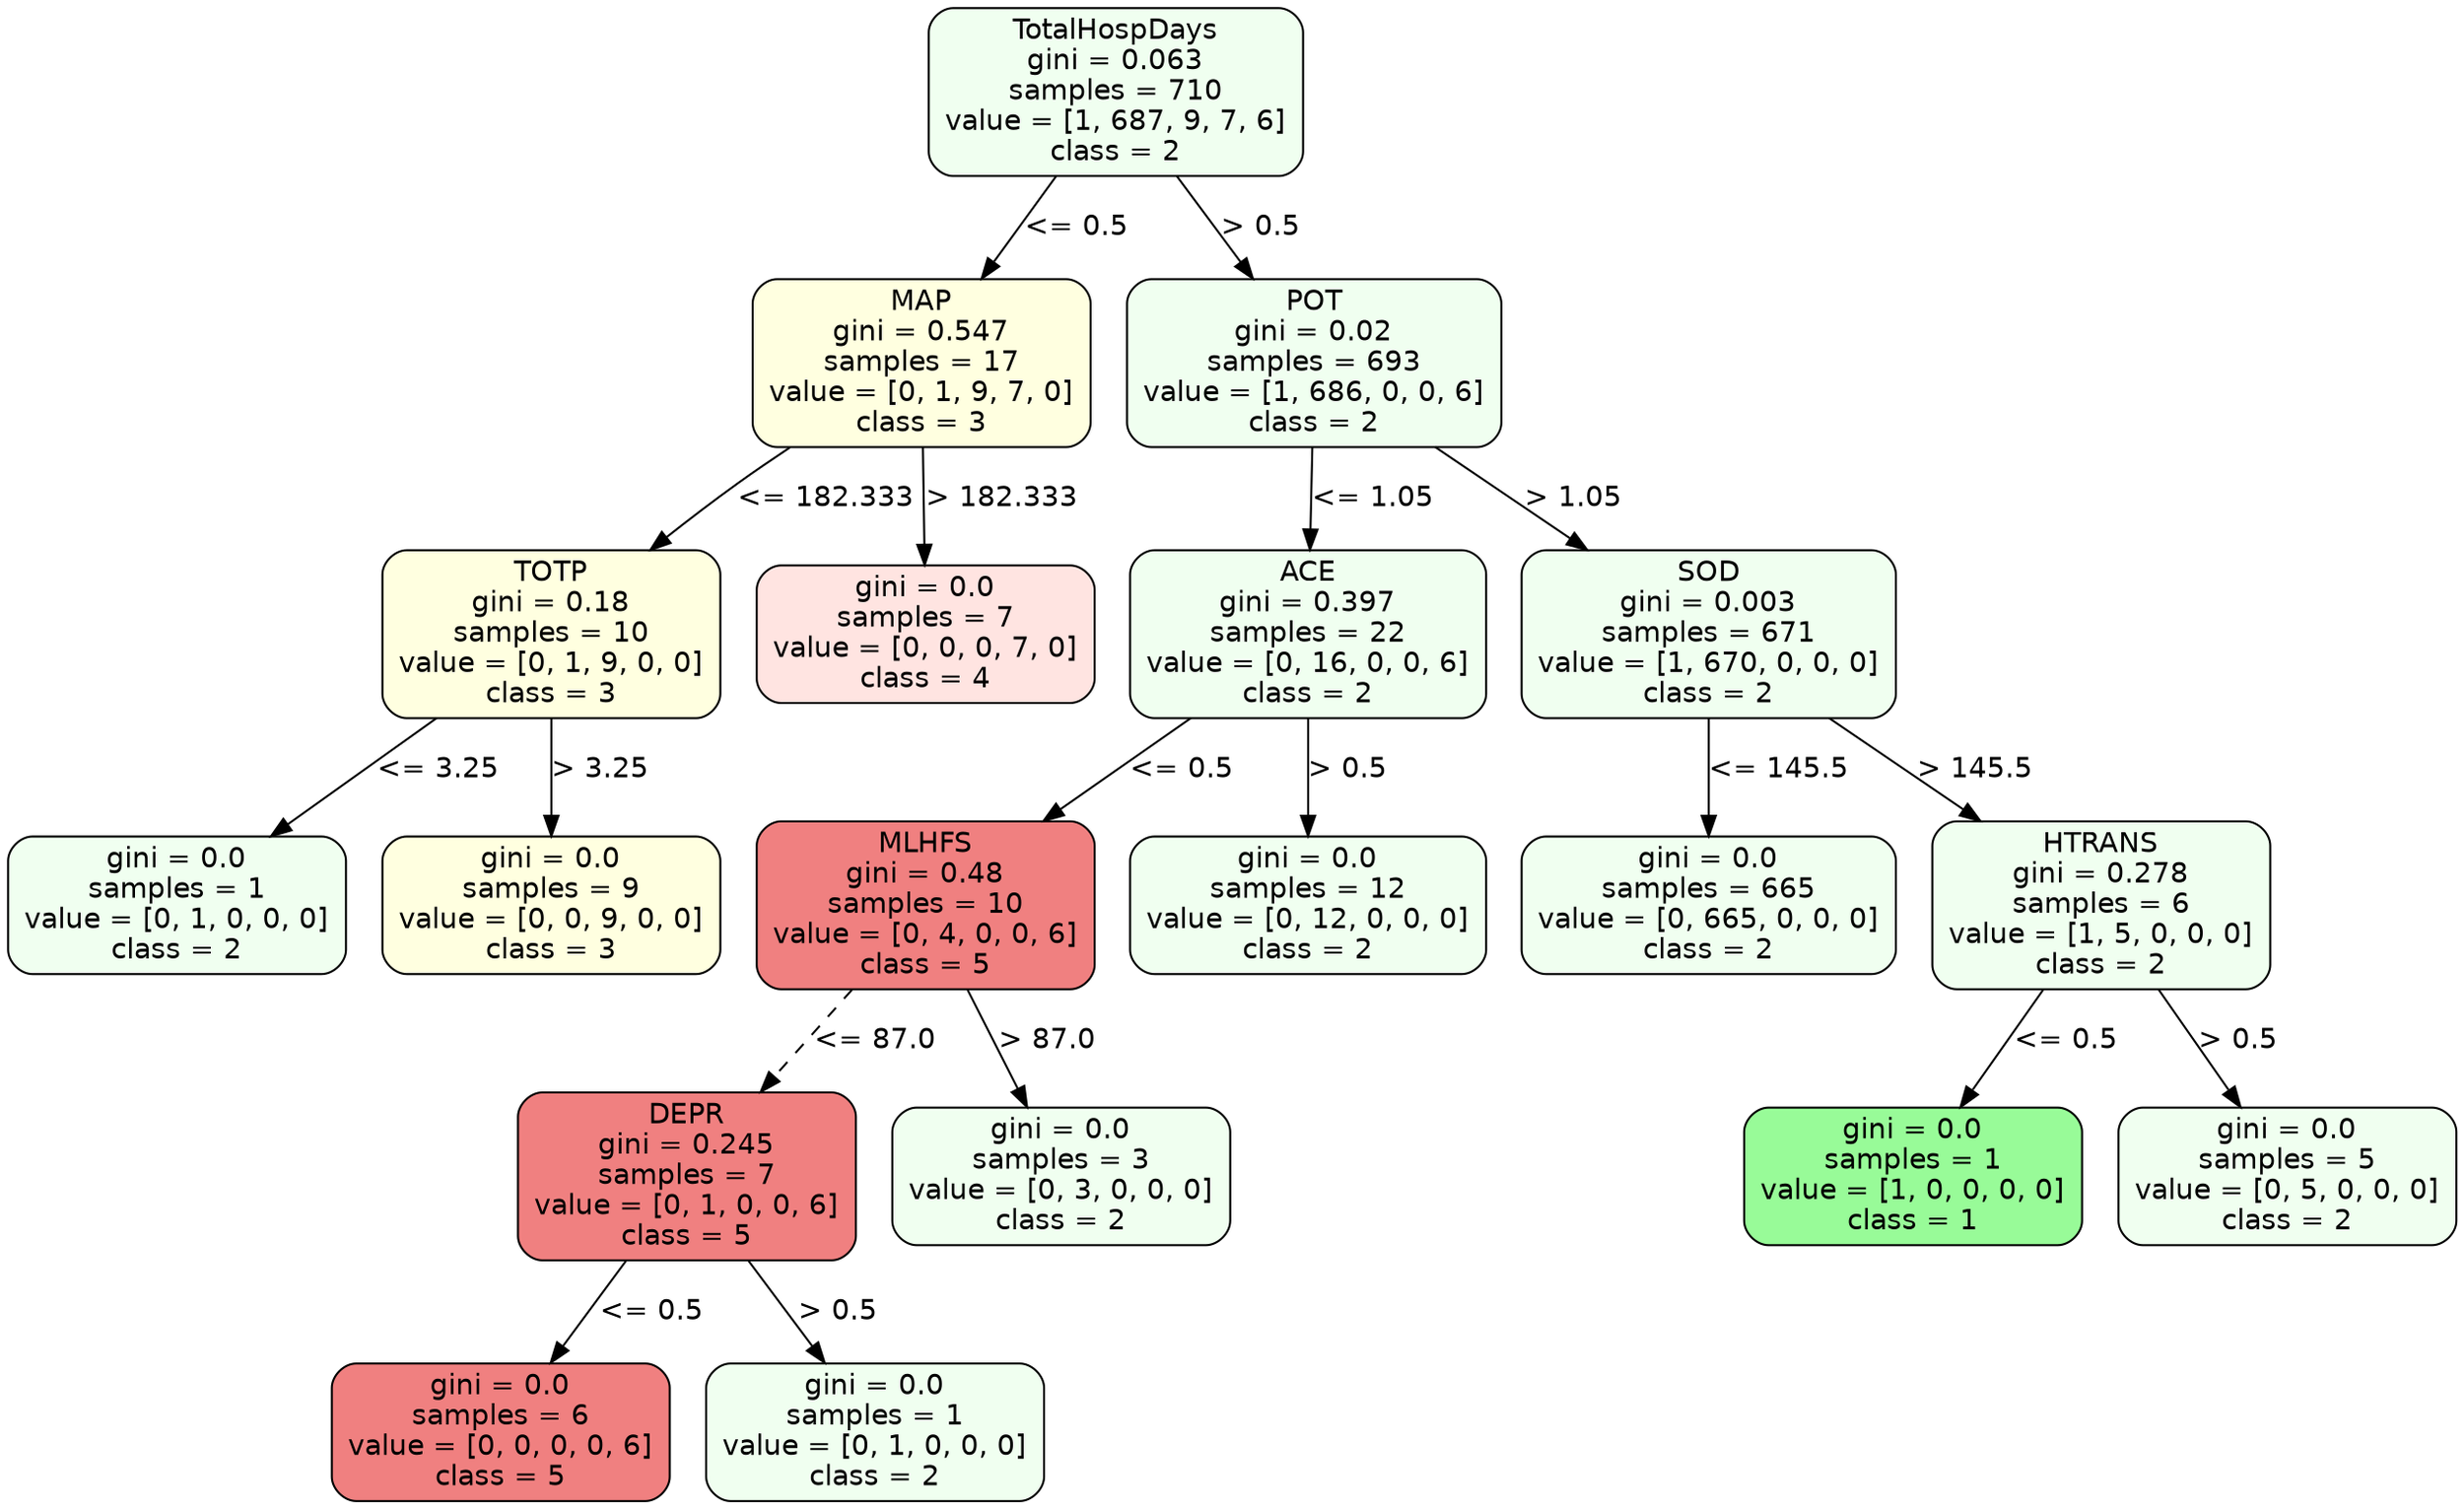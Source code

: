 strict digraph Tree {
	graph [bb="0,0,1210,738"];
	node [color=black,
		fontname=helvetica,
		label="\N",
		shape=box,
		style="filled, rounded"
	];
	edge [fontname=helvetica];
	0	[fillcolor=honeydew,
		height=1.1528,
		label="TotalHospDays\ngini = 0.063\nsamples = 710\nvalue = [1, 687, 9, 7, 6]\nclass = 2",
		pos="547.5,696.5",
		width=2.5694];
	1	[fillcolor=lightyellow,
		height=1.1528,
		label="MAP\ngini = 0.547\nsamples = 17\nvalue = [0, 1, 9, 7, 0]\nclass = 3",
		pos="451.5,562.5",
		width=2.3194];
	0 -> 1	[label="<= 0.5",
		labelangle=45,
		labeldistance=2.5,
		lp="528.5,629.5",
		op="<=",
		param=0.5,
		pos="e,481.15,604.27 517.91,654.82 508.24,641.52 497.39,626.6 487.31,612.74",
		style=solid];
	6	[fillcolor=honeydew,
		height=1.1528,
		label="POT\ngini = 0.02\nsamples = 693\nvalue = [1, 686, 0, 0, 6]\nclass = 2",
		pos="645.5,562.5",
		width=2.5694];
	0 -> 6	[label="> 0.5",
		labelangle=-45,
		labeldistance=2.5,
		lp="619.5,629.5",
		op=">",
		param=0.5,
		pos="e,615.23,604.27 577.7,654.82 587.67,641.39 598.86,626.32 609.23,612.35",
		style=solid];
	2	[fillcolor=lightyellow,
		height=1.1528,
		label="TOTP\ngini = 0.18\nsamples = 10\nvalue = [0, 1, 9, 0, 0]\nclass = 3",
		pos="268.5,428.5",
		width=2.3194];
	1 -> 2	[label="<= 182.333",
		lp="404.5,495.5",
		op="<=",
		param=182.333,
		pos="e,317.43,470.12 386.33,520.76 377.55,514.94 368.74,508.92 360.5,503 348.9,494.67 336.77,485.41 325.28,476.35",
		style=solid];
	5	[fillcolor=mistyrose,
		height=0.94444,
		label="gini = 0.0\nsamples = 7\nvalue = [0, 0, 0, 7, 0]\nclass = 4",
		pos="453.5,428.5",
		width=2.3194];
	1 -> 5	[label="> 182.333",
		lp="491.5,495.5",
		op=">",
		param=182.333,
		pos="e,453,462.74 452.12,520.82 452.35,505.68 452.61,488.44 452.84,473.05",
		style=solid];
	3	[fillcolor=honeydew,
		height=0.94444,
		label="gini = 0.0\nsamples = 1\nvalue = [0, 1, 0, 0, 0]\nclass = 2",
		pos="83.5,294.5",
		width=2.3194];
	2 -> 3	[label="<= 3.25",
		lp="213,361.5",
		op="<=",
		param=3.25,
		pos="e,129.91,328.62 211.74,387 188.37,370.33 161.41,351.09 138.26,334.57",
		style=solid];
	4	[fillcolor=lightyellow,
		height=0.94444,
		label="gini = 0.0\nsamples = 9\nvalue = [0, 0, 9, 0, 0]\nclass = 3",
		pos="268.5,294.5",
		width=2.3194];
	2 -> 4	[label="> 3.25",
		lp="293,361.5",
		op=">",
		param=3.25,
		pos="e,268.5,328.74 268.5,386.82 268.5,371.68 268.5,354.44 268.5,339.05",
		style=solid];
	7	[fillcolor=honeydew,
		height=1.1528,
		label="ACE\ngini = 0.397\nsamples = 22\nvalue = [0, 16, 0, 0, 6]\nclass = 2",
		pos="642.5,428.5",
		width=2.4444];
	6 -> 7	[label="<= 1.05",
		lp="675,495.5",
		op="<=",
		param=1.05,
		pos="e,643.43,470.27 644.58,520.82 644.28,508.02 643.96,493.73 643.65,480.32",
		style=solid];
	14	[fillcolor=honeydew,
		height=1.1528,
		label="SOD\ngini = 0.003\nsamples = 671\nvalue = [1, 670, 0, 0, 0]\nclass = 2",
		pos="840.5,428.5",
		width=2.5694];
	6 -> 14	[label="> 1.05",
		lp="774,495.5",
		op=">",
		param=1.05,
		pos="e,780.45,470.15 705.33,521 726.38,506.75 750.2,490.62 771.92,475.92",
		style=solid];
	8	[fillcolor=lightcoral,
		height=1.1528,
		label="MLHFS\ngini = 0.48\nsamples = 10\nvalue = [0, 4, 0, 0, 6]\nclass = 5",
		pos="453.5,294.5",
		width=2.3194];
	7 -> 8	[label="<= 0.5",
		lp="580.5,361.5",
		op="<=",
		param=0.5,
		pos="e,511.71,336.15 584.51,387 564.11,372.75 541.02,356.62 519.97,341.92",
		style=solid];
	13	[fillcolor=honeydew,
		height=0.94444,
		label="gini = 0.0\nsamples = 12\nvalue = [0, 12, 0, 0, 0]\nclass = 2",
		pos="642.5,294.5",
		width=2.4444];
	7 -> 13	[label="> 0.5",
		lp="662.5,361.5",
		op=">",
		param=0.5,
		pos="e,642.5,328.74 642.5,386.82 642.5,371.68 642.5,354.44 642.5,339.05",
		style=solid];
	9	[fillcolor=lightcoral,
		height=1.1528,
		label="DEPR\ngini = 0.245\nsamples = 7\nvalue = [0, 1, 0, 0, 6]\nclass = 5",
		pos="335.5,160.5",
		width=2.3194];
	8 -> 9	[label="<= 87.0",
		lp="429,227.5",
		op="<=",
		param=87.0,
		pos="e,371.95,202.27 417.13,252.82 405.02,239.27 391.41,224.04 378.82,209.96",
		style=dashed];
	12	[fillcolor=honeydew,
		height=0.94444,
		label="gini = 0.0\nsamples = 3\nvalue = [0, 3, 0, 0, 0]\nclass = 2",
		pos="520.5,160.5",
		width=2.3194];
	8 -> 12	[label="> 87.0",
		lp="514,227.5",
		op=">",
		param=87.0,
		pos="e,503.63,194.74 474.15,252.82 482.06,237.24 491.09,219.45 499.07,203.73",
		style=solid];
	10	[fillcolor=lightcoral,
		height=0.94444,
		label="gini = 0.0\nsamples = 6\nvalue = [0, 0, 0, 0, 6]\nclass = 5",
		pos="243.5,34",
		width=2.3194];
	9 -> 10	[label="<= 0.5",
		lp="318.5,93.5",
		op="<=",
		param=0.5,
		pos="e,268.17,68.379 305.38,118.73 295.39,105.23 284.28,90.181 274.25,76.611",
		style=solid];
	11	[fillcolor=honeydew,
		height=0.94444,
		label="gini = 0.0\nsamples = 1\nvalue = [0, 1, 0, 0, 0]\nclass = 2",
		pos="428.5,34",
		width=2.3194];
	9 -> 11	[label="> 0.5",
		lp="410.5,93.5",
		op=">",
		param=0.5,
		pos="e,403.57,68.379 365.95,118.73 376.04,105.23 387.28,90.181 397.42,76.611",
		style=solid];
	15	[fillcolor=honeydew,
		height=0.94444,
		label="gini = 0.0\nsamples = 665\nvalue = [0, 665, 0, 0, 0]\nclass = 2",
		pos="840.5,294.5",
		width=2.5694];
	14 -> 15	[label="<= 145.5",
		lp="875.5,361.5",
		op="<=",
		param=145.5,
		pos="e,840.5,328.74 840.5,386.82 840.5,371.68 840.5,354.44 840.5,339.05",
		style=solid];
	16	[fillcolor=honeydew,
		height=1.1528,
		label="HTRANS\ngini = 0.278\nsamples = 6\nvalue = [1, 5, 0, 0, 0]\nclass = 2",
		pos="1034.5,294.5",
		width=2.3194];
	14 -> 16	[label="> 145.5",
		lp="972.5,361.5",
		op=">",
		param=145.5,
		pos="e,974.75,336.15 900.02,387 920.97,372.75 944.67,356.62 966.27,341.92",
		style=solid];
	17	[fillcolor=palegreen,
		height=0.94444,
		label="gini = 0.0\nsamples = 1\nvalue = [1, 0, 0, 0, 0]\nclass = 1",
		pos="941.5,160.5",
		width=2.3194];
	16 -> 17	[label="<= 0.5",
		lp="1017.5,227.5",
		op="<=",
		param=0.5,
		pos="e,964.92,194.74 1005.8,252.82 994.76,237.1 982.09,219.11 970.94,203.29",
		style=solid];
	18	[fillcolor=honeydew,
		height=0.94444,
		label="gini = 0.0\nsamples = 5\nvalue = [0, 5, 0, 0, 0]\nclass = 2",
		pos="1126.5,160.5",
		width=2.3194];
	16 -> 18	[label="> 0.5",
		lp="1102.5,227.5",
		op=">",
		param=0.5,
		pos="e,1103.3,194.74 1062.9,252.82 1073.8,237.1 1086.3,219.11 1097.4,203.29",
		style=solid];
}
